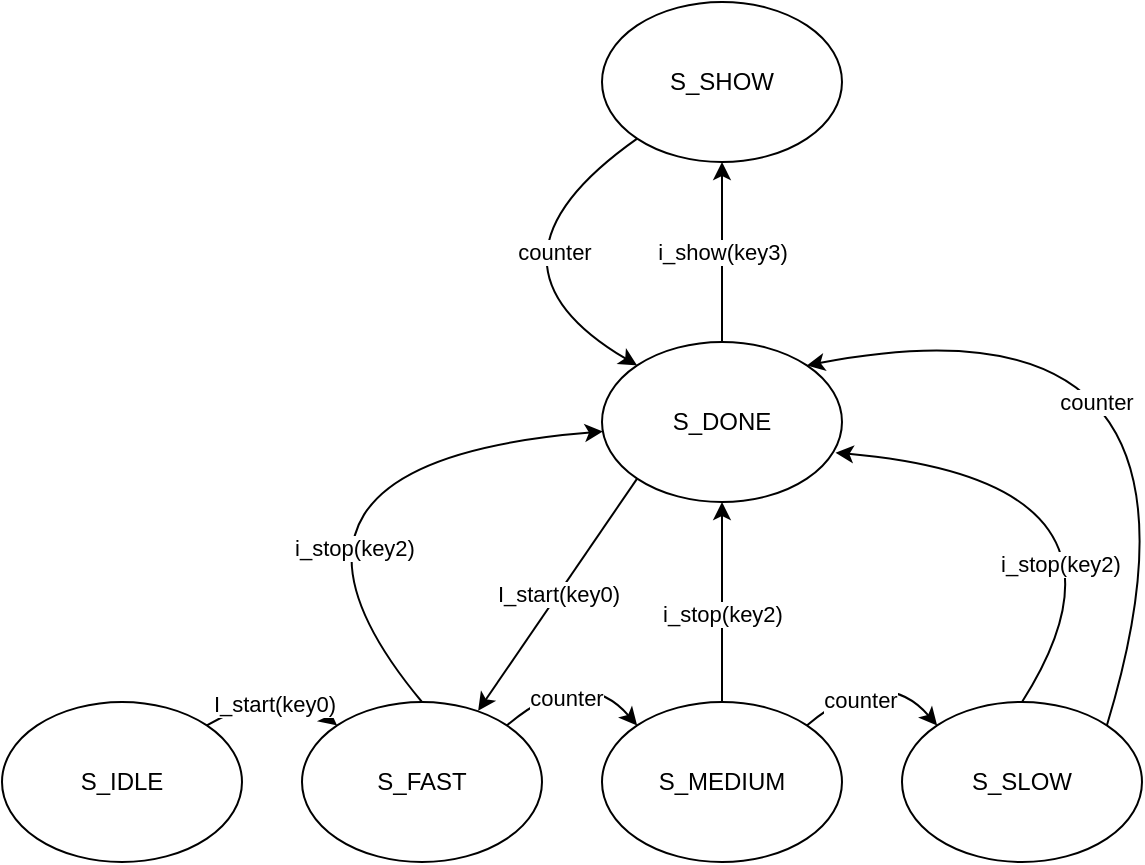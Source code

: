 <mxfile>
    <diagram id="QFlrmxJuS6-P3kZl_18N" name="第1頁">
        <mxGraphModel dx="-27" dy="1170" grid="1" gridSize="10" guides="1" tooltips="1" connect="1" arrows="1" fold="1" page="1" pageScale="1" pageWidth="827" pageHeight="1169" math="0" shadow="0">
            <root>
                <mxCell id="0"/>
                <mxCell id="1" parent="0"/>
                <mxCell id="33" style="edgeStyle=none;curved=1;html=1;exitX=1;exitY=0;exitDx=0;exitDy=0;entryX=0;entryY=0;entryDx=0;entryDy=0;" parent="1" source="3" target="6" edge="1">
                    <mxGeometry relative="1" as="geometry">
                        <Array as="points">
                            <mxPoint x="1060" y="500"/>
                        </Array>
                    </mxGeometry>
                </mxCell>
                <mxCell id="59" value="I_start(key0)" style="edgeLabel;html=1;align=center;verticalAlign=middle;resizable=0;points=[];" parent="33" vertex="1" connectable="0">
                    <mxGeometry x="-0.134" y="-7" relative="1" as="geometry">
                        <mxPoint as="offset"/>
                    </mxGeometry>
                </mxCell>
                <mxCell id="3" value="S_IDLE" style="ellipse;whiteSpace=wrap;html=1;" parent="1" vertex="1">
                    <mxGeometry x="920" y="510" width="120" height="80" as="geometry"/>
                </mxCell>
                <mxCell id="52" style="edgeStyle=none;curved=1;html=1;exitX=1;exitY=0;exitDx=0;exitDy=0;entryX=0;entryY=0;entryDx=0;entryDy=0;" parent="1" source="6" target="7" edge="1">
                    <mxGeometry relative="1" as="geometry">
                        <Array as="points">
                            <mxPoint x="1210" y="490"/>
                        </Array>
                    </mxGeometry>
                </mxCell>
                <mxCell id="58" value="counter" style="edgeLabel;html=1;align=center;verticalAlign=middle;resizable=0;points=[];" parent="52" vertex="1" connectable="0">
                    <mxGeometry x="-0.324" y="-8" relative="1" as="geometry">
                        <mxPoint as="offset"/>
                    </mxGeometry>
                </mxCell>
                <mxCell id="6" value="S_FAST" style="ellipse;whiteSpace=wrap;html=1;" parent="1" vertex="1">
                    <mxGeometry x="1070" y="510" width="120" height="80" as="geometry"/>
                </mxCell>
                <mxCell id="39" style="edgeStyle=none;curved=1;html=1;exitX=0.5;exitY=0;exitDx=0;exitDy=0;entryX=0.5;entryY=1;entryDx=0;entryDy=0;" parent="1" source="7" target="18" edge="1">
                    <mxGeometry relative="1" as="geometry"/>
                </mxCell>
                <mxCell id="42" value="i_stop(key2)" style="edgeLabel;html=1;align=center;verticalAlign=middle;resizable=0;points=[];" parent="39" vertex="1" connectable="0">
                    <mxGeometry x="-0.107" relative="1" as="geometry">
                        <mxPoint as="offset"/>
                    </mxGeometry>
                </mxCell>
                <mxCell id="53" style="edgeStyle=none;curved=1;html=1;exitX=1;exitY=0;exitDx=0;exitDy=0;entryX=0;entryY=0;entryDx=0;entryDy=0;" parent="1" source="7" target="8" edge="1">
                    <mxGeometry relative="1" as="geometry">
                        <Array as="points">
                            <mxPoint x="1360" y="490"/>
                        </Array>
                    </mxGeometry>
                </mxCell>
                <mxCell id="57" value="counter" style="edgeLabel;html=1;align=center;verticalAlign=middle;resizable=0;points=[];" parent="53" vertex="1" connectable="0">
                    <mxGeometry x="-0.361" y="-8" relative="1" as="geometry">
                        <mxPoint x="-1" as="offset"/>
                    </mxGeometry>
                </mxCell>
                <mxCell id="7" value="S_MEDIUM" style="ellipse;whiteSpace=wrap;html=1;" parent="1" vertex="1">
                    <mxGeometry x="1220" y="510" width="120" height="80" as="geometry"/>
                </mxCell>
                <mxCell id="40" style="edgeStyle=none;curved=1;html=1;exitX=0.5;exitY=0;exitDx=0;exitDy=0;entryX=0.973;entryY=0.692;entryDx=0;entryDy=0;entryPerimeter=0;" parent="1" source="8" target="18" edge="1">
                    <mxGeometry relative="1" as="geometry">
                        <Array as="points">
                            <mxPoint x="1500" y="400"/>
                        </Array>
                    </mxGeometry>
                </mxCell>
                <mxCell id="43" value="i_stop(key2)" style="edgeLabel;html=1;align=center;verticalAlign=middle;resizable=0;points=[];" parent="40" vertex="1" connectable="0">
                    <mxGeometry x="-0.535" y="21" relative="1" as="geometry">
                        <mxPoint as="offset"/>
                    </mxGeometry>
                </mxCell>
                <mxCell id="55" style="edgeStyle=none;curved=1;html=1;exitX=1;exitY=0;exitDx=0;exitDy=0;entryX=1;entryY=0;entryDx=0;entryDy=0;" parent="1" source="8" target="18" edge="1">
                    <mxGeometry relative="1" as="geometry">
                        <Array as="points">
                            <mxPoint x="1540" y="300"/>
                        </Array>
                    </mxGeometry>
                </mxCell>
                <mxCell id="56" value="counter" style="edgeLabel;html=1;align=center;verticalAlign=middle;resizable=0;points=[];" parent="55" vertex="1" connectable="0">
                    <mxGeometry x="0.39" y="45" relative="1" as="geometry">
                        <mxPoint as="offset"/>
                    </mxGeometry>
                </mxCell>
                <mxCell id="8" value="S_SLOW" style="ellipse;whiteSpace=wrap;html=1;" parent="1" vertex="1">
                    <mxGeometry x="1370" y="510" width="120" height="80" as="geometry"/>
                </mxCell>
                <mxCell id="54" value="I_start(key0)" style="edgeStyle=none;curved=1;html=1;exitX=0;exitY=1;exitDx=0;exitDy=0;entryX=0.734;entryY=0.055;entryDx=0;entryDy=0;entryPerimeter=0;" parent="1" source="18" target="6" edge="1">
                    <mxGeometry relative="1" as="geometry">
                        <Array as="points"/>
                    </mxGeometry>
                </mxCell>
                <mxCell id="60" value="i_show(key3)" style="edgeStyle=none;curved=1;html=1;exitX=0.5;exitY=0;exitDx=0;exitDy=0;" parent="1" source="18" edge="1">
                    <mxGeometry relative="1" as="geometry">
                        <mxPoint x="1280" y="240" as="targetPoint"/>
                    </mxGeometry>
                </mxCell>
                <mxCell id="18" value="S_DONE" style="ellipse;whiteSpace=wrap;html=1;" parent="1" vertex="1">
                    <mxGeometry x="1220" y="330" width="120" height="80" as="geometry"/>
                </mxCell>
                <mxCell id="23" value="" style="endArrow=classic;html=1;exitX=0.5;exitY=0;exitDx=0;exitDy=0;curved=1;" parent="1" source="6" target="18" edge="1">
                    <mxGeometry width="50" height="50" relative="1" as="geometry">
                        <mxPoint x="1067.71" y="431.72" as="sourcePoint"/>
                        <mxPoint x="999.996" y="430.004" as="targetPoint"/>
                        <Array as="points">
                            <mxPoint x="1030" y="390"/>
                        </Array>
                    </mxGeometry>
                </mxCell>
                <mxCell id="41" value="i_stop(key2)" style="edgeLabel;html=1;align=center;verticalAlign=middle;resizable=0;points=[];" parent="23" vertex="1" connectable="0">
                    <mxGeometry x="-0.536" y="-22" relative="1" as="geometry">
                        <mxPoint y="-1" as="offset"/>
                    </mxGeometry>
                </mxCell>
                <mxCell id="62" style="edgeStyle=none;curved=1;html=1;exitX=0;exitY=1;exitDx=0;exitDy=0;entryX=0;entryY=0;entryDx=0;entryDy=0;" parent="1" source="61" target="18" edge="1">
                    <mxGeometry relative="1" as="geometry">
                        <Array as="points">
                            <mxPoint x="1150" y="290"/>
                        </Array>
                    </mxGeometry>
                </mxCell>
                <mxCell id="63" value="counter" style="edgeLabel;html=1;align=center;verticalAlign=middle;resizable=0;points=[];" parent="62" vertex="1" connectable="0">
                    <mxGeometry x="-0.356" y="22" relative="1" as="geometry">
                        <mxPoint as="offset"/>
                    </mxGeometry>
                </mxCell>
                <mxCell id="61" value="S_SHOW" style="ellipse;whiteSpace=wrap;html=1;" parent="1" vertex="1">
                    <mxGeometry x="1220" y="160" width="120" height="80" as="geometry"/>
                </mxCell>
            </root>
        </mxGraphModel>
    </diagram>
</mxfile>